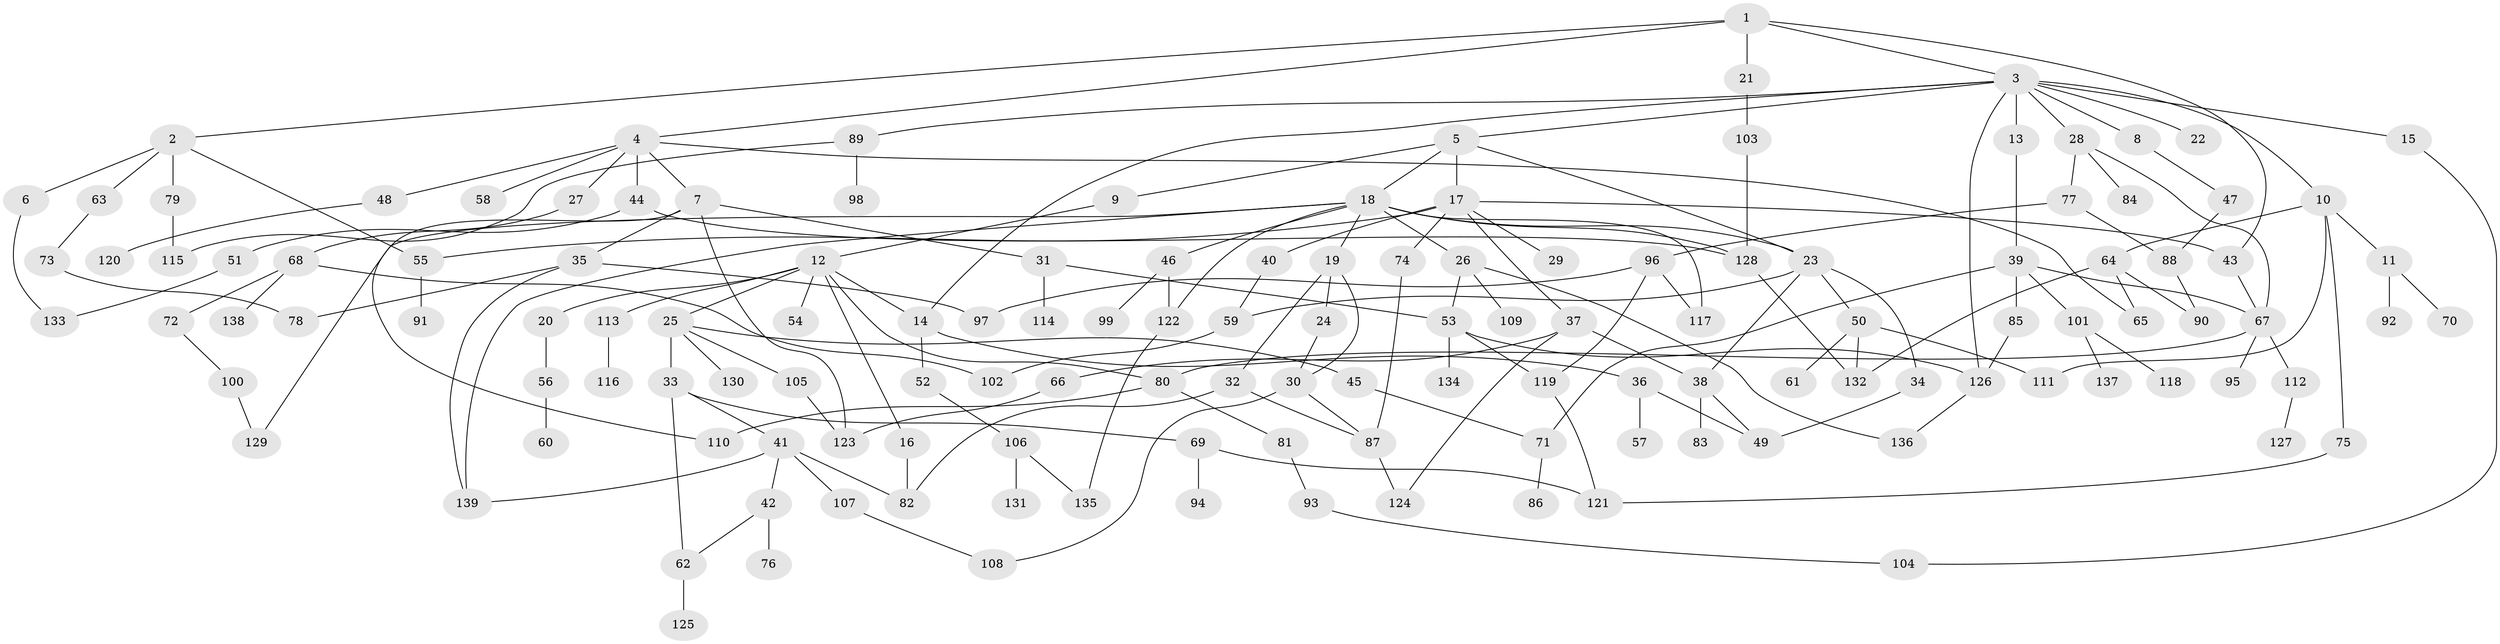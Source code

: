 // Generated by graph-tools (version 1.1) at 2025/34/03/09/25 02:34:12]
// undirected, 139 vertices, 188 edges
graph export_dot {
graph [start="1"]
  node [color=gray90,style=filled];
  1;
  2;
  3;
  4;
  5;
  6;
  7;
  8;
  9;
  10;
  11;
  12;
  13;
  14;
  15;
  16;
  17;
  18;
  19;
  20;
  21;
  22;
  23;
  24;
  25;
  26;
  27;
  28;
  29;
  30;
  31;
  32;
  33;
  34;
  35;
  36;
  37;
  38;
  39;
  40;
  41;
  42;
  43;
  44;
  45;
  46;
  47;
  48;
  49;
  50;
  51;
  52;
  53;
  54;
  55;
  56;
  57;
  58;
  59;
  60;
  61;
  62;
  63;
  64;
  65;
  66;
  67;
  68;
  69;
  70;
  71;
  72;
  73;
  74;
  75;
  76;
  77;
  78;
  79;
  80;
  81;
  82;
  83;
  84;
  85;
  86;
  87;
  88;
  89;
  90;
  91;
  92;
  93;
  94;
  95;
  96;
  97;
  98;
  99;
  100;
  101;
  102;
  103;
  104;
  105;
  106;
  107;
  108;
  109;
  110;
  111;
  112;
  113;
  114;
  115;
  116;
  117;
  118;
  119;
  120;
  121;
  122;
  123;
  124;
  125;
  126;
  127;
  128;
  129;
  130;
  131;
  132;
  133;
  134;
  135;
  136;
  137;
  138;
  139;
  1 -- 2;
  1 -- 3;
  1 -- 4;
  1 -- 21;
  1 -- 43;
  2 -- 6;
  2 -- 55;
  2 -- 63;
  2 -- 79;
  3 -- 5;
  3 -- 8;
  3 -- 10;
  3 -- 13;
  3 -- 15;
  3 -- 22;
  3 -- 28;
  3 -- 89;
  3 -- 126;
  3 -- 14;
  4 -- 7;
  4 -- 27;
  4 -- 44;
  4 -- 48;
  4 -- 58;
  4 -- 65;
  5 -- 9;
  5 -- 17;
  5 -- 18;
  5 -- 23;
  6 -- 133;
  7 -- 31;
  7 -- 35;
  7 -- 110;
  7 -- 123;
  8 -- 47;
  9 -- 12;
  10 -- 11;
  10 -- 64;
  10 -- 75;
  10 -- 111;
  11 -- 70;
  11 -- 92;
  12 -- 14;
  12 -- 16;
  12 -- 20;
  12 -- 25;
  12 -- 54;
  12 -- 80;
  12 -- 113;
  13 -- 39;
  14 -- 36;
  14 -- 52;
  15 -- 104;
  16 -- 82;
  17 -- 29;
  17 -- 37;
  17 -- 40;
  17 -- 43;
  17 -- 74;
  17 -- 55;
  18 -- 19;
  18 -- 23;
  18 -- 26;
  18 -- 46;
  18 -- 117;
  18 -- 128;
  18 -- 122;
  18 -- 139;
  18 -- 129;
  19 -- 24;
  19 -- 30;
  19 -- 32;
  20 -- 56;
  21 -- 103;
  23 -- 34;
  23 -- 50;
  23 -- 59;
  23 -- 38;
  24 -- 30;
  25 -- 33;
  25 -- 45;
  25 -- 105;
  25 -- 130;
  26 -- 109;
  26 -- 53;
  26 -- 136;
  27 -- 68;
  28 -- 77;
  28 -- 84;
  28 -- 67;
  30 -- 108;
  30 -- 87;
  31 -- 53;
  31 -- 114;
  32 -- 82;
  32 -- 87;
  33 -- 41;
  33 -- 69;
  33 -- 62;
  34 -- 49;
  35 -- 97;
  35 -- 139;
  35 -- 78;
  36 -- 49;
  36 -- 57;
  37 -- 38;
  37 -- 66;
  37 -- 124;
  38 -- 83;
  38 -- 49;
  39 -- 67;
  39 -- 71;
  39 -- 85;
  39 -- 101;
  40 -- 59;
  41 -- 42;
  41 -- 107;
  41 -- 139;
  41 -- 82;
  42 -- 62;
  42 -- 76;
  43 -- 67;
  44 -- 51;
  44 -- 128;
  45 -- 71;
  46 -- 99;
  46 -- 122;
  47 -- 88;
  48 -- 120;
  50 -- 61;
  50 -- 111;
  50 -- 132;
  51 -- 133;
  52 -- 106;
  53 -- 119;
  53 -- 134;
  53 -- 126;
  55 -- 91;
  56 -- 60;
  59 -- 102;
  62 -- 125;
  63 -- 73;
  64 -- 65;
  64 -- 132;
  64 -- 90;
  66 -- 123;
  67 -- 95;
  67 -- 112;
  67 -- 80;
  68 -- 72;
  68 -- 138;
  68 -- 102;
  69 -- 94;
  69 -- 121;
  71 -- 86;
  72 -- 100;
  73 -- 78;
  74 -- 87;
  75 -- 121;
  77 -- 96;
  77 -- 88;
  79 -- 115;
  80 -- 81;
  80 -- 110;
  81 -- 93;
  85 -- 126;
  87 -- 124;
  88 -- 90;
  89 -- 98;
  89 -- 115;
  93 -- 104;
  96 -- 117;
  96 -- 119;
  96 -- 97;
  100 -- 129;
  101 -- 118;
  101 -- 137;
  103 -- 128;
  105 -- 123;
  106 -- 131;
  106 -- 135;
  107 -- 108;
  112 -- 127;
  113 -- 116;
  119 -- 121;
  122 -- 135;
  126 -- 136;
  128 -- 132;
}
